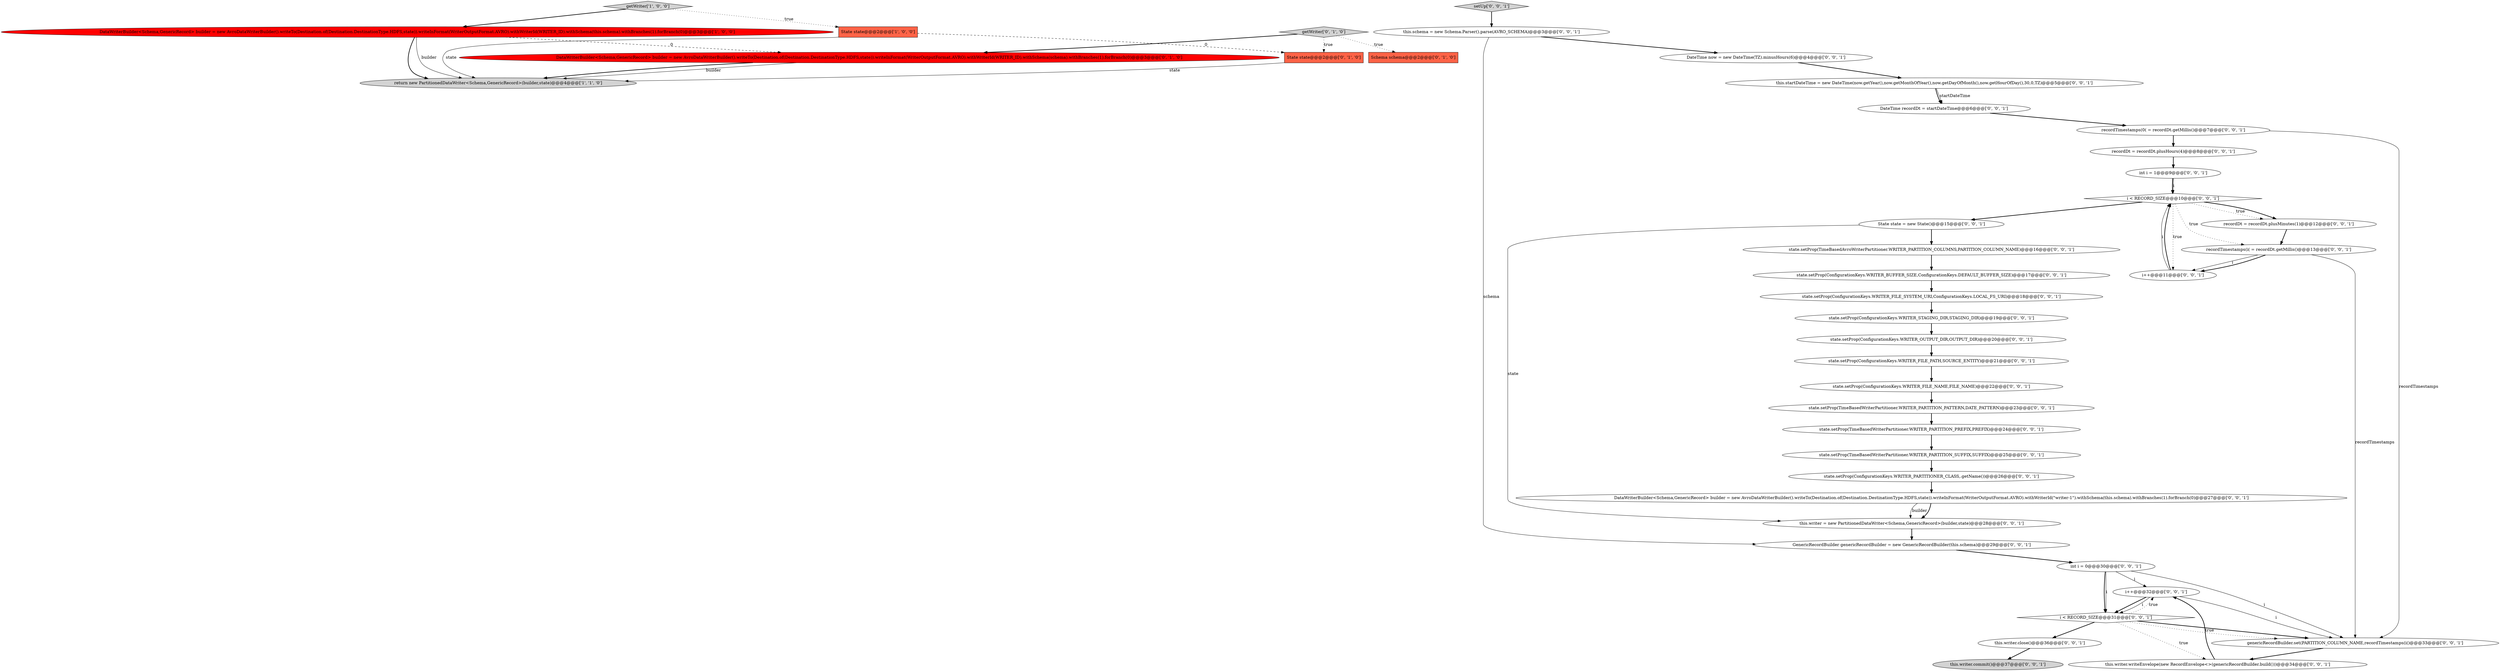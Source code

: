 digraph {
0 [style = filled, label = "DataWriterBuilder<Schema,GenericRecord> builder = new AvroDataWriterBuilder().writeTo(Destination.of(Destination.DestinationType.HDFS,state)).writeInFormat(WriterOutputFormat.AVRO).withWriterId(WRITER_ID).withSchema(this.schema).withBranches(1).forBranch(0)@@@3@@@['1', '0', '0']", fillcolor = red, shape = ellipse image = "AAA1AAABBB1BBB"];
32 [style = filled, label = "State state = new State()@@@15@@@['0', '0', '1']", fillcolor = white, shape = ellipse image = "AAA0AAABBB3BBB"];
5 [style = filled, label = "DataWriterBuilder<Schema,GenericRecord> builder = new AvroDataWriterBuilder().writeTo(Destination.of(Destination.DestinationType.HDFS,state)).writeInFormat(WriterOutputFormat.AVRO).withWriterId(WRITER_ID).withSchema(schema).withBranches(1).forBranch(0)@@@3@@@['0', '1', '0']", fillcolor = red, shape = ellipse image = "AAA1AAABBB2BBB"];
8 [style = filled, label = "DateTime recordDt = startDateTime@@@6@@@['0', '0', '1']", fillcolor = white, shape = ellipse image = "AAA0AAABBB3BBB"];
28 [style = filled, label = "i++@@@11@@@['0', '0', '1']", fillcolor = white, shape = ellipse image = "AAA0AAABBB3BBB"];
11 [style = filled, label = "int i = 0@@@30@@@['0', '0', '1']", fillcolor = white, shape = ellipse image = "AAA0AAABBB3BBB"];
23 [style = filled, label = "state.setProp(ConfigurationKeys.WRITER_OUTPUT_DIR,OUTPUT_DIR)@@@20@@@['0', '0', '1']", fillcolor = white, shape = ellipse image = "AAA0AAABBB3BBB"];
34 [style = filled, label = "state.setProp(ConfigurationKeys.WRITER_FILE_NAME,FILE_NAME)@@@22@@@['0', '0', '1']", fillcolor = white, shape = ellipse image = "AAA0AAABBB3BBB"];
2 [style = filled, label = "State state@@@2@@@['1', '0', '0']", fillcolor = tomato, shape = box image = "AAA1AAABBB1BBB"];
22 [style = filled, label = "state.setProp(TimeBasedWriterPartitioner.WRITER_PARTITION_PATTERN,DATE_PATTERN)@@@23@@@['0', '0', '1']", fillcolor = white, shape = ellipse image = "AAA0AAABBB3BBB"];
16 [style = filled, label = "i < RECORD_SIZE@@@10@@@['0', '0', '1']", fillcolor = white, shape = diamond image = "AAA0AAABBB3BBB"];
40 [style = filled, label = "state.setProp(ConfigurationKeys.WRITER_PARTITIONER_CLASS,.getName())@@@26@@@['0', '0', '1']", fillcolor = white, shape = ellipse image = "AAA0AAABBB3BBB"];
30 [style = filled, label = "i++@@@32@@@['0', '0', '1']", fillcolor = white, shape = ellipse image = "AAA0AAABBB3BBB"];
39 [style = filled, label = "DateTime now = new DateTime(TZ).minusHours(6)@@@4@@@['0', '0', '1']", fillcolor = white, shape = ellipse image = "AAA0AAABBB3BBB"];
24 [style = filled, label = "this.schema = new Schema.Parser().parse(AVRO_SCHEMA)@@@3@@@['0', '0', '1']", fillcolor = white, shape = ellipse image = "AAA0AAABBB3BBB"];
21 [style = filled, label = "this.writer.close()@@@36@@@['0', '0', '1']", fillcolor = white, shape = ellipse image = "AAA0AAABBB3BBB"];
18 [style = filled, label = "GenericRecordBuilder genericRecordBuilder = new GenericRecordBuilder(this.schema)@@@29@@@['0', '0', '1']", fillcolor = white, shape = ellipse image = "AAA0AAABBB3BBB"];
4 [style = filled, label = "Schema schema@@@2@@@['0', '1', '0']", fillcolor = tomato, shape = box image = "AAA0AAABBB2BBB"];
9 [style = filled, label = "state.setProp(TimeBasedWriterPartitioner.WRITER_PARTITION_SUFFIX,SUFFIX)@@@25@@@['0', '0', '1']", fillcolor = white, shape = ellipse image = "AAA0AAABBB3BBB"];
20 [style = filled, label = "this.writer = new PartitionedDataWriter<Schema,GenericRecord>(builder,state)@@@28@@@['0', '0', '1']", fillcolor = white, shape = ellipse image = "AAA0AAABBB3BBB"];
1 [style = filled, label = "getWriter['1', '0', '0']", fillcolor = lightgray, shape = diamond image = "AAA0AAABBB1BBB"];
33 [style = filled, label = "state.setProp(ConfigurationKeys.WRITER_FILE_SYSTEM_URI,ConfigurationKeys.LOCAL_FS_URI)@@@18@@@['0', '0', '1']", fillcolor = white, shape = ellipse image = "AAA0AAABBB3BBB"];
38 [style = filled, label = "recordDt = recordDt.plusMinutes(1)@@@12@@@['0', '0', '1']", fillcolor = white, shape = ellipse image = "AAA0AAABBB3BBB"];
26 [style = filled, label = "int i = 1@@@9@@@['0', '0', '1']", fillcolor = white, shape = ellipse image = "AAA0AAABBB3BBB"];
6 [style = filled, label = "getWriter['0', '1', '0']", fillcolor = lightgray, shape = diamond image = "AAA0AAABBB2BBB"];
17 [style = filled, label = "state.setProp(TimeBasedWriterPartitioner.WRITER_PARTITION_PREFIX,PREFIX)@@@24@@@['0', '0', '1']", fillcolor = white, shape = ellipse image = "AAA0AAABBB3BBB"];
29 [style = filled, label = "genericRecordBuilder.set(PARTITION_COLUMN_NAME,recordTimestamps(i()@@@33@@@['0', '0', '1']", fillcolor = white, shape = ellipse image = "AAA0AAABBB3BBB"];
15 [style = filled, label = "state.setProp(ConfigurationKeys.WRITER_FILE_PATH,SOURCE_ENTITY)@@@21@@@['0', '0', '1']", fillcolor = white, shape = ellipse image = "AAA0AAABBB3BBB"];
14 [style = filled, label = "recordDt = recordDt.plusHours(4)@@@8@@@['0', '0', '1']", fillcolor = white, shape = ellipse image = "AAA0AAABBB3BBB"];
12 [style = filled, label = "this.writer.writeEnvelope(new RecordEnvelope<>(genericRecordBuilder.build()))@@@34@@@['0', '0', '1']", fillcolor = white, shape = ellipse image = "AAA0AAABBB3BBB"];
41 [style = filled, label = "this.startDateTime = new DateTime(now.getYear(),now.getMonthOfYear(),now.getDayOfMonth(),now.getHourOfDay(),30,0,TZ)@@@5@@@['0', '0', '1']", fillcolor = white, shape = ellipse image = "AAA0AAABBB3BBB"];
10 [style = filled, label = "recordTimestamps(0( = recordDt.getMillis()@@@7@@@['0', '0', '1']", fillcolor = white, shape = ellipse image = "AAA0AAABBB3BBB"];
35 [style = filled, label = "state.setProp(ConfigurationKeys.WRITER_STAGING_DIR,STAGING_DIR)@@@19@@@['0', '0', '1']", fillcolor = white, shape = ellipse image = "AAA0AAABBB3BBB"];
3 [style = filled, label = "return new PartitionedDataWriter<Schema,GenericRecord>(builder,state)@@@4@@@['1', '1', '0']", fillcolor = lightgray, shape = ellipse image = "AAA0AAABBB1BBB"];
25 [style = filled, label = "i < RECORD_SIZE@@@31@@@['0', '0', '1']", fillcolor = white, shape = diamond image = "AAA0AAABBB3BBB"];
37 [style = filled, label = "this.writer.commit()@@@37@@@['0', '0', '1']", fillcolor = lightgray, shape = ellipse image = "AAA0AAABBB3BBB"];
19 [style = filled, label = "recordTimestamps(i( = recordDt.getMillis()@@@13@@@['0', '0', '1']", fillcolor = white, shape = ellipse image = "AAA0AAABBB3BBB"];
36 [style = filled, label = "state.setProp(TimeBasedAvroWriterPartitioner.WRITER_PARTITION_COLUMNS,PARTITION_COLUMN_NAME)@@@16@@@['0', '0', '1']", fillcolor = white, shape = ellipse image = "AAA0AAABBB3BBB"];
31 [style = filled, label = "setUp['0', '0', '1']", fillcolor = lightgray, shape = diamond image = "AAA0AAABBB3BBB"];
7 [style = filled, label = "State state@@@2@@@['0', '1', '0']", fillcolor = tomato, shape = box image = "AAA1AAABBB2BBB"];
13 [style = filled, label = "DataWriterBuilder<Schema,GenericRecord> builder = new AvroDataWriterBuilder().writeTo(Destination.of(Destination.DestinationType.HDFS,state)).writeInFormat(WriterOutputFormat.AVRO).withWriterId(\"writer-1\").withSchema(this.schema).withBranches(1).forBranch(0)@@@27@@@['0', '0', '1']", fillcolor = white, shape = ellipse image = "AAA0AAABBB3BBB"];
27 [style = filled, label = "state.setProp(ConfigurationKeys.WRITER_BUFFER_SIZE,ConfigurationKeys.DEFAULT_BUFFER_SIZE)@@@17@@@['0', '0', '1']", fillcolor = white, shape = ellipse image = "AAA0AAABBB3BBB"];
13->20 [style = solid, label="builder"];
30->29 [style = solid, label="i"];
0->3 [style = bold, label=""];
5->3 [style = bold, label=""];
8->10 [style = bold, label=""];
16->19 [style = dotted, label="true"];
33->35 [style = bold, label=""];
2->3 [style = solid, label="state"];
15->34 [style = bold, label=""];
0->5 [style = dashed, label="0"];
10->14 [style = bold, label=""];
32->20 [style = solid, label="state"];
11->30 [style = solid, label="i"];
41->8 [style = bold, label=""];
31->24 [style = bold, label=""];
17->9 [style = bold, label=""];
18->11 [style = bold, label=""];
23->15 [style = bold, label=""];
24->39 [style = bold, label=""];
30->25 [style = bold, label=""];
25->12 [style = dotted, label="true"];
11->25 [style = solid, label="i"];
11->29 [style = solid, label="i"];
16->32 [style = bold, label=""];
12->30 [style = bold, label=""];
1->0 [style = bold, label=""];
25->29 [style = bold, label=""];
25->29 [style = dotted, label="true"];
2->7 [style = dashed, label="0"];
40->13 [style = bold, label=""];
28->16 [style = bold, label=""];
38->19 [style = bold, label=""];
34->22 [style = bold, label=""];
19->29 [style = solid, label="recordTimestamps"];
30->25 [style = solid, label="i"];
14->26 [style = bold, label=""];
20->18 [style = bold, label=""];
26->16 [style = bold, label=""];
6->5 [style = bold, label=""];
35->23 [style = bold, label=""];
24->18 [style = solid, label="schema"];
29->12 [style = bold, label=""];
21->37 [style = bold, label=""];
10->29 [style = solid, label="recordTimestamps"];
0->3 [style = solid, label="builder"];
36->27 [style = bold, label=""];
6->4 [style = dotted, label="true"];
19->28 [style = solid, label="i"];
5->3 [style = solid, label="builder"];
7->3 [style = solid, label="state"];
6->7 [style = dotted, label="true"];
22->17 [style = bold, label=""];
32->36 [style = bold, label=""];
28->16 [style = solid, label="i"];
39->41 [style = bold, label=""];
26->16 [style = solid, label="i"];
19->28 [style = bold, label=""];
27->33 [style = bold, label=""];
16->38 [style = dotted, label="true"];
16->28 [style = dotted, label="true"];
1->2 [style = dotted, label="true"];
41->8 [style = solid, label="startDateTime"];
25->30 [style = dotted, label="true"];
25->21 [style = bold, label=""];
16->38 [style = bold, label=""];
11->25 [style = bold, label=""];
13->20 [style = bold, label=""];
9->40 [style = bold, label=""];
}
